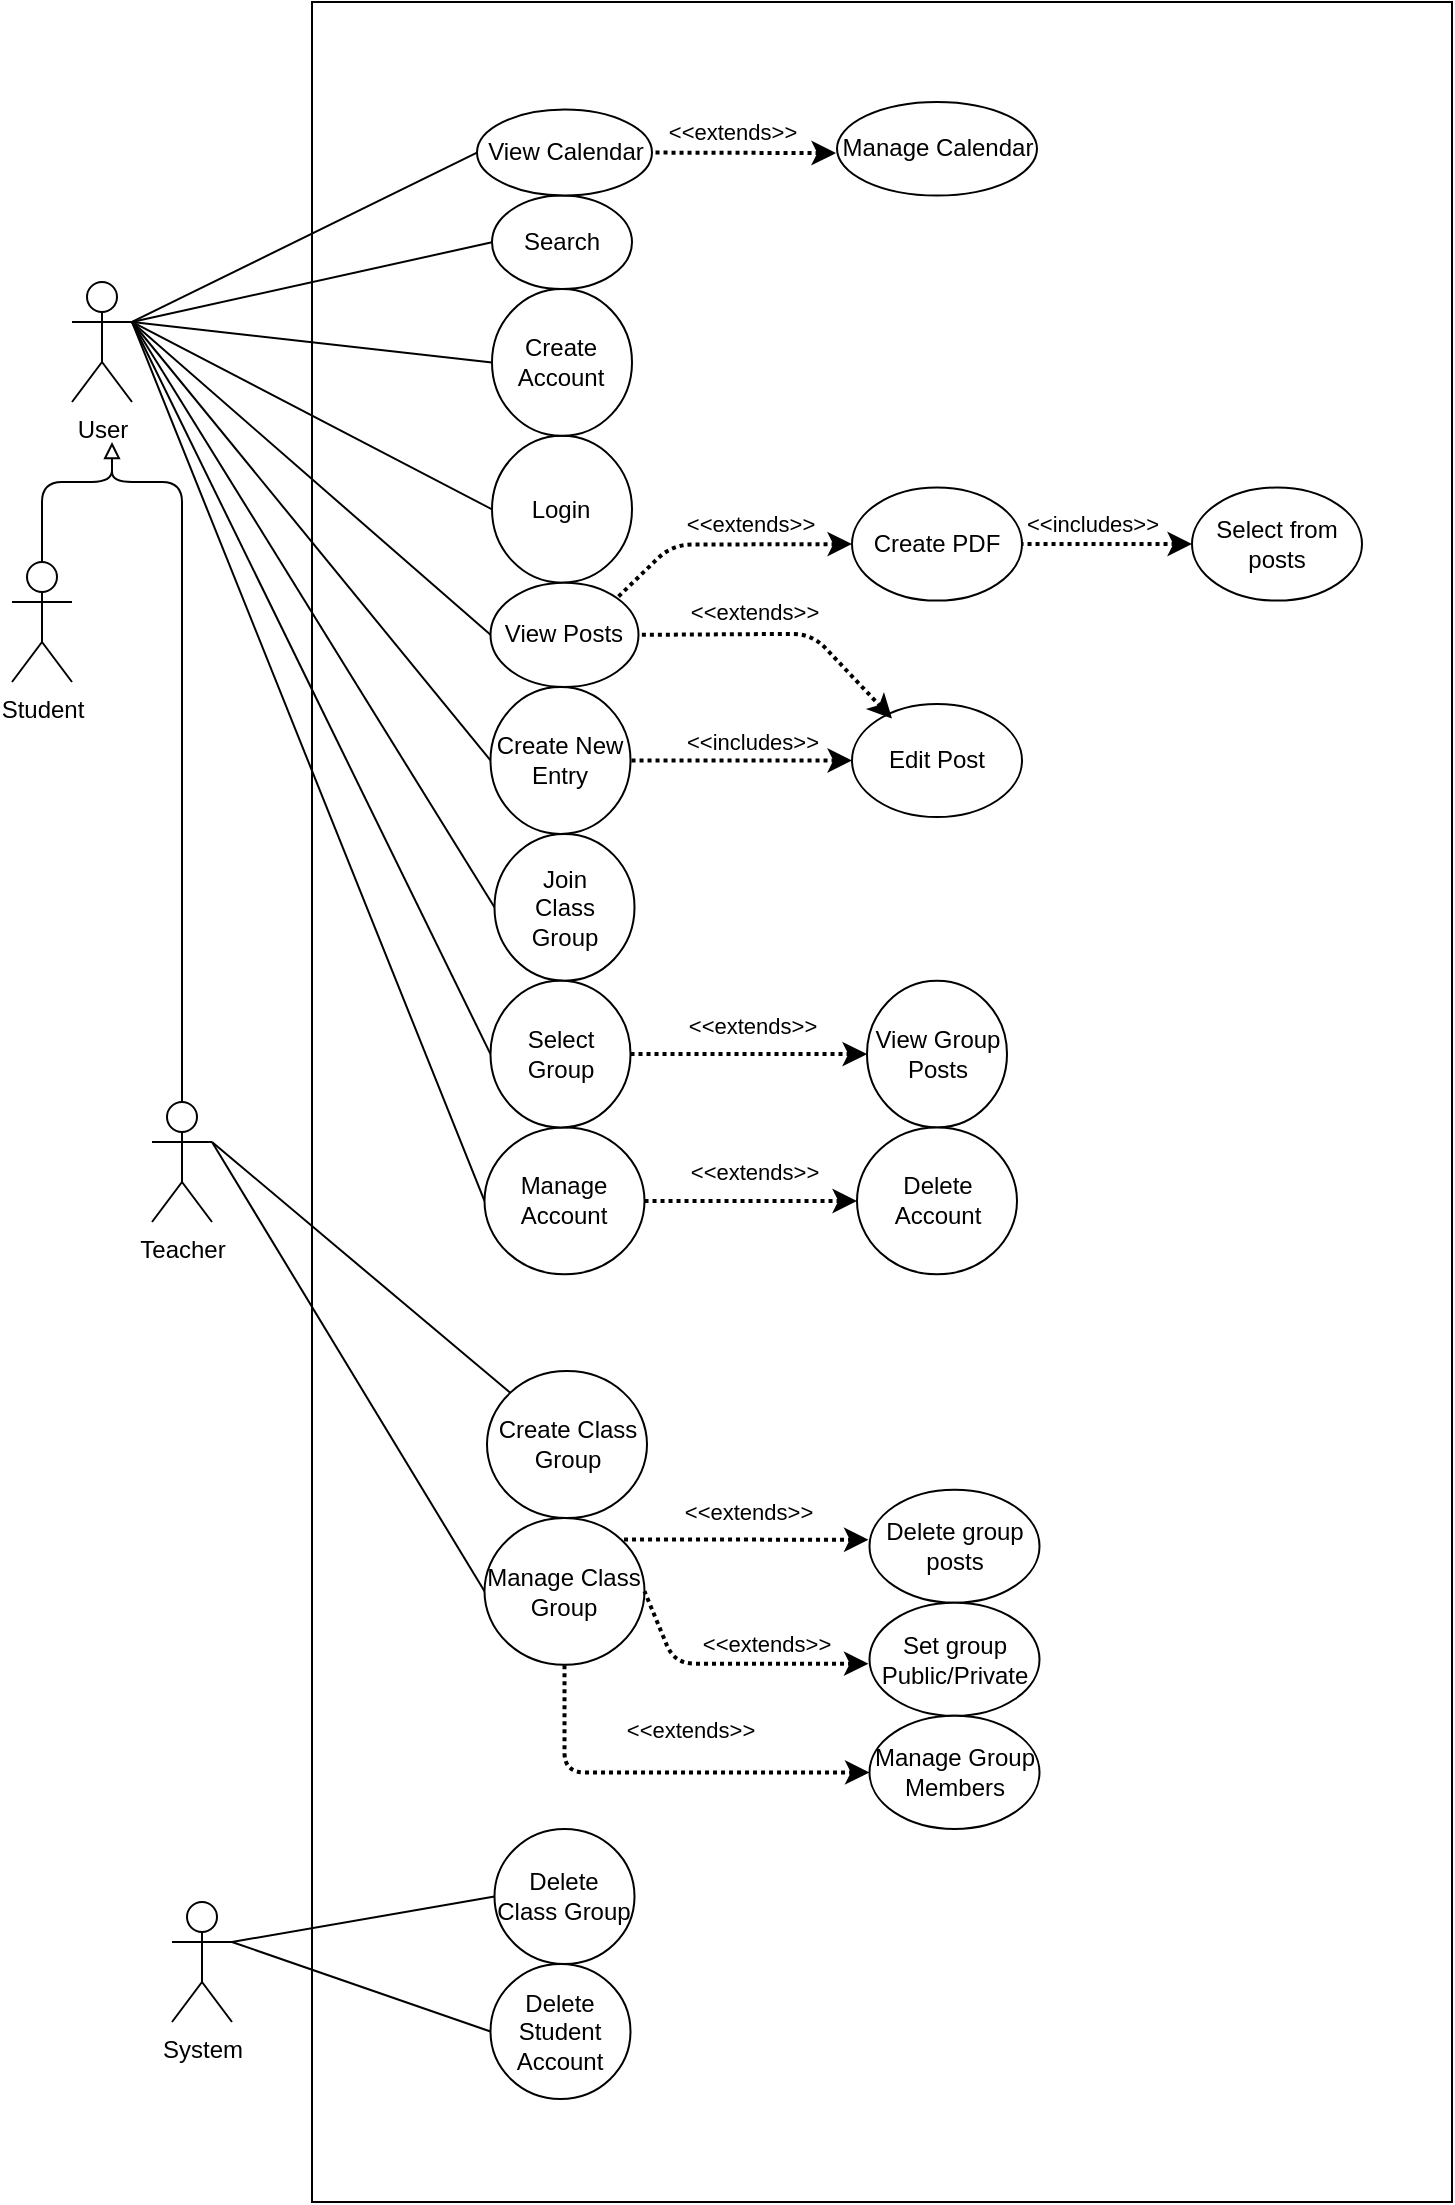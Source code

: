 <mxfile version="15.0.6" type="github">
  <diagram id="fqCkSu9vm9ViEe0apabM" name="Page-1">
    <mxGraphModel dx="1673" dy="885" grid="1" gridSize="10" guides="1" tooltips="1" connect="1" arrows="1" fold="1" page="1" pageScale="1" pageWidth="850" pageHeight="1100" math="0" shadow="0">
      <root>
        <mxCell id="0" />
        <mxCell id="1" parent="0" />
        <mxCell id="fLl7zNiIbhaQUai4kMTF-9" value="" style="rounded=0;whiteSpace=wrap;html=1;" vertex="1" parent="1">
          <mxGeometry x="190" width="570" height="1100" as="geometry" />
        </mxCell>
        <mxCell id="X9dqfl4tY2rCqgY5y9d6-3" value="" style="endArrow=none;html=1;entryX=0;entryY=0.5;entryDx=0;entryDy=0;exitX=1;exitY=0.333;exitDx=0;exitDy=0;exitPerimeter=0;" parent="1" source="eBUl5PKIcwthUoLDVHWo-1" target="fLl7zNiIbhaQUai4kMTF-19" edge="1">
          <mxGeometry width="50" height="50" relative="1" as="geometry">
            <mxPoint x="160" y="181.514" as="sourcePoint" />
            <mxPoint x="320.0" y="98.962" as="targetPoint" />
          </mxGeometry>
        </mxCell>
        <mxCell id="X9dqfl4tY2rCqgY5y9d6-2" value="" style="endArrow=none;html=1;entryX=0;entryY=0.5;entryDx=0;entryDy=0;exitX=1;exitY=0.333;exitDx=0;exitDy=0;exitPerimeter=0;" parent="1" source="eBUl5PKIcwthUoLDVHWo-1" target="fLl7zNiIbhaQUai4kMTF-20" edge="1">
          <mxGeometry width="50" height="50" relative="1" as="geometry">
            <mxPoint x="160" y="166" as="sourcePoint" />
            <mxPoint x="312.5" y="54.103" as="targetPoint" />
          </mxGeometry>
        </mxCell>
        <mxCell id="X9dqfl4tY2rCqgY5y9d6-4" value="" style="endArrow=none;html=1;entryX=0;entryY=0.5;entryDx=0;entryDy=0;exitX=1;exitY=0.333;exitDx=0;exitDy=0;exitPerimeter=0;" parent="1" source="eBUl5PKIcwthUoLDVHWo-1" target="fLl7zNiIbhaQUai4kMTF-17" edge="1">
          <mxGeometry width="50" height="50" relative="1" as="geometry">
            <mxPoint x="160" y="190" as="sourcePoint" />
            <mxPoint x="320.0" y="159.047" as="targetPoint" />
          </mxGeometry>
        </mxCell>
        <mxCell id="X9dqfl4tY2rCqgY5y9d6-5" value="" style="endArrow=none;html=1;entryX=0;entryY=0.5;entryDx=0;entryDy=0;exitX=1;exitY=0.333;exitDx=0;exitDy=0;exitPerimeter=0;" parent="1" source="eBUl5PKIcwthUoLDVHWo-1" target="fLl7zNiIbhaQUai4kMTF-14" edge="1">
          <mxGeometry width="50" height="50" relative="1" as="geometry">
            <mxPoint x="160" y="192.036" as="sourcePoint" />
            <mxPoint x="320.0" y="232.453" as="targetPoint" />
          </mxGeometry>
        </mxCell>
        <mxCell id="X9dqfl4tY2rCqgY5y9d6-6" value="" style="endArrow=none;html=1;entryX=0;entryY=0.5;entryDx=0;entryDy=0;exitX=1;exitY=0.333;exitDx=0;exitDy=0;exitPerimeter=0;" parent="1" source="eBUl5PKIcwthUoLDVHWo-1" target="fLl7zNiIbhaQUai4kMTF-12" edge="1">
          <mxGeometry width="50" height="50" relative="1" as="geometry">
            <mxPoint x="170" y="240" as="sourcePoint" />
            <mxPoint x="316.25" y="578.278" as="targetPoint" />
          </mxGeometry>
        </mxCell>
        <mxCell id="X9dqfl4tY2rCqgY5y9d6-7" value="" style="endArrow=none;html=1;entryX=0;entryY=0.5;entryDx=0;entryDy=0;" parent="1" target="fLl7zNiIbhaQUai4kMTF-23" edge="1">
          <mxGeometry width="50" height="50" relative="1" as="geometry">
            <mxPoint x="100" y="160" as="sourcePoint" />
            <mxPoint x="319.25" y="295.256" as="targetPoint" />
          </mxGeometry>
        </mxCell>
        <mxCell id="X9dqfl4tY2rCqgY5y9d6-8" value="" style="endArrow=none;html=1;entryX=0;entryY=0.5;entryDx=0;entryDy=0;exitX=1;exitY=0.333;exitDx=0;exitDy=0;exitPerimeter=0;" parent="1" source="eBUl5PKIcwthUoLDVHWo-1" target="fLl7zNiIbhaQUai4kMTF-36" edge="1">
          <mxGeometry width="50" height="50" relative="1" as="geometry">
            <mxPoint x="160" y="210" as="sourcePoint" />
            <mxPoint x="319.25" y="504.872" as="targetPoint" />
          </mxGeometry>
        </mxCell>
        <mxCell id="X9dqfl4tY2rCqgY5y9d6-9" value="" style="endArrow=none;html=1;entryX=0;entryY=0.5;entryDx=0;entryDy=0;exitX=1;exitY=0.333;exitDx=0;exitDy=0;exitPerimeter=0;" parent="1" source="eBUl5PKIcwthUoLDVHWo-1" target="fLl7zNiIbhaQUai4kMTF-33" edge="1">
          <mxGeometry width="50" height="50" relative="1" as="geometry">
            <mxPoint x="160" y="200" as="sourcePoint" />
            <mxPoint x="321.25" y="431.466" as="targetPoint" />
          </mxGeometry>
        </mxCell>
        <mxCell id="X9dqfl4tY2rCqgY5y9d6-10" value="" style="endArrow=none;html=1;entryX=0;entryY=0.5;entryDx=0;entryDy=0;" parent="1" target="fLl7zNiIbhaQUai4kMTF-31" edge="1">
          <mxGeometry width="50" height="50" relative="1" as="geometry">
            <mxPoint x="100" y="160" as="sourcePoint" />
            <mxPoint x="319.25" y="358.059" as="targetPoint" />
          </mxGeometry>
        </mxCell>
        <mxCell id="eBUl5PKIcwthUoLDVHWo-1" value="User" style="shape=umlActor;verticalLabelPosition=bottom;verticalAlign=top;html=1;outlineConnect=0;" parent="1" vertex="1">
          <mxGeometry x="70" y="140" width="30" height="60" as="geometry" />
        </mxCell>
        <mxCell id="eBUl5PKIcwthUoLDVHWo-2" value="Student" style="shape=umlActor;verticalLabelPosition=bottom;verticalAlign=top;html=1;outlineConnect=0;" parent="1" vertex="1">
          <mxGeometry x="40" y="280" width="30" height="60" as="geometry" />
        </mxCell>
        <mxCell id="eBUl5PKIcwthUoLDVHWo-3" value="Teacher" style="shape=umlActor;verticalLabelPosition=bottom;verticalAlign=top;html=1;outlineConnect=0;" parent="1" vertex="1">
          <mxGeometry x="110" y="550" width="30" height="60" as="geometry" />
        </mxCell>
        <mxCell id="eBUl5PKIcwthUoLDVHWo-4" value="" style="endArrow=block;html=1;endFill=0;exitX=0.5;exitY=0;exitDx=0;exitDy=0;exitPerimeter=0;" parent="1" source="eBUl5PKIcwthUoLDVHWo-2" edge="1">
          <mxGeometry width="50" height="50" relative="1" as="geometry">
            <mxPoint x="50" y="270" as="sourcePoint" />
            <mxPoint x="90" y="220" as="targetPoint" />
            <Array as="points">
              <mxPoint x="55" y="240" />
              <mxPoint x="90" y="240" />
            </Array>
          </mxGeometry>
        </mxCell>
        <mxCell id="eBUl5PKIcwthUoLDVHWo-5" value="" style="endArrow=none;html=1;exitX=0.5;exitY=0;exitDx=0;exitDy=0;exitPerimeter=0;" parent="1" source="eBUl5PKIcwthUoLDVHWo-3" edge="1">
          <mxGeometry width="50" height="50" relative="1" as="geometry">
            <mxPoint x="90" y="280" as="sourcePoint" />
            <mxPoint x="90" y="230" as="targetPoint" />
            <Array as="points">
              <mxPoint x="125" y="240" />
              <mxPoint x="90" y="240" />
            </Array>
          </mxGeometry>
        </mxCell>
        <mxCell id="eBUl5PKIcwthUoLDVHWo-16" value="" style="endArrow=none;html=1;exitX=1;exitY=0.333;exitDx=0;exitDy=0;exitPerimeter=0;entryX=0;entryY=0;entryDx=0;entryDy=0;" parent="1" source="eBUl5PKIcwthUoLDVHWo-3" target="fLl7zNiIbhaQUai4kMTF-38" edge="1">
          <mxGeometry width="50" height="50" relative="1" as="geometry">
            <mxPoint x="150" y="560" as="sourcePoint" />
            <mxPoint x="317.5" y="700.078" as="targetPoint" />
          </mxGeometry>
        </mxCell>
        <mxCell id="eBUl5PKIcwthUoLDVHWo-17" value="" style="endArrow=none;html=1;entryX=0;entryY=0.5;entryDx=0;entryDy=0;exitX=1;exitY=0.333;exitDx=0;exitDy=0;exitPerimeter=0;" parent="1" source="eBUl5PKIcwthUoLDVHWo-3" target="fLl7zNiIbhaQUai4kMTF-39" edge="1">
          <mxGeometry width="50" height="50" relative="1" as="geometry">
            <mxPoint x="160" y="610" as="sourcePoint" />
            <mxPoint x="316.25" y="773.484" as="targetPoint" />
          </mxGeometry>
        </mxCell>
        <mxCell id="fLl7zNiIbhaQUai4kMTF-4" value="Delete Class Group" style="ellipse;whiteSpace=wrap;html=1;" vertex="1" parent="1">
          <mxGeometry x="281.25" y="913.47" width="70" height="67.5" as="geometry" />
        </mxCell>
        <mxCell id="fLl7zNiIbhaQUai4kMTF-5" value="Delete Student Account" style="ellipse;whiteSpace=wrap;html=1;" vertex="1" parent="1">
          <mxGeometry x="279.25" y="980.97" width="70" height="67.5" as="geometry" />
        </mxCell>
        <mxCell id="fLl7zNiIbhaQUai4kMTF-6" value="" style="endArrow=none;html=1;exitX=1;exitY=0.333;exitDx=0;exitDy=0;exitPerimeter=0;entryX=0;entryY=0.5;entryDx=0;entryDy=0;" edge="1" parent="1" source="fLl7zNiIbhaQUai4kMTF-50" target="fLl7zNiIbhaQUai4kMTF-4">
          <mxGeometry width="50" height="50" relative="1" as="geometry">
            <mxPoint x="130" y="1003.47" as="sourcePoint" />
            <mxPoint x="190" y="883.47" as="targetPoint" />
          </mxGeometry>
        </mxCell>
        <mxCell id="fLl7zNiIbhaQUai4kMTF-7" value="" style="endArrow=none;html=1;entryX=0;entryY=0.5;entryDx=0;entryDy=0;exitX=1;exitY=0.333;exitDx=0;exitDy=0;exitPerimeter=0;" edge="1" parent="1" source="fLl7zNiIbhaQUai4kMTF-50" target="fLl7zNiIbhaQUai4kMTF-5">
          <mxGeometry width="50" height="50" relative="1" as="geometry">
            <mxPoint x="110" y="1003" as="sourcePoint" />
            <mxPoint x="320" y="957.22" as="targetPoint" />
          </mxGeometry>
        </mxCell>
        <mxCell id="fLl7zNiIbhaQUai4kMTF-10" value="&amp;lt;&amp;lt;includes&amp;gt;&amp;gt;" style="endArrow=none;html=1;strokeWidth=2;startArrow=classic;startFill=1;entryX=1;entryY=0.5;entryDx=0;entryDy=0;exitX=0;exitY=0.5;exitDx=0;exitDy=0;dashed=1;dashPattern=1 1;" edge="1" parent="1" source="fLl7zNiIbhaQUai4kMTF-24" target="fLl7zNiIbhaQUai4kMTF-31">
          <mxGeometry x="-0.097" y="-9" width="50" height="50" relative="1" as="geometry">
            <mxPoint x="250" y="375.977" as="sourcePoint" />
            <mxPoint x="330" y="388.211" as="targetPoint" />
            <Array as="points" />
            <mxPoint as="offset" />
          </mxGeometry>
        </mxCell>
        <mxCell id="fLl7zNiIbhaQUai4kMTF-11" value="&amp;lt;&amp;lt;extends&amp;gt;&amp;gt;" style="endArrow=none;html=1;strokeWidth=2;startArrow=classic;startFill=1;dashed=1;dashPattern=1 1;entryX=1;entryY=0.5;entryDx=0;entryDy=0;exitX=0;exitY=0.5;exitDx=0;exitDy=0;" edge="1" parent="1" source="fLl7zNiIbhaQUai4kMTF-22" target="fLl7zNiIbhaQUai4kMTF-36">
          <mxGeometry x="-0.028" y="-14" width="50" height="50" relative="1" as="geometry">
            <mxPoint x="480" y="543.18" as="sourcePoint" />
            <mxPoint x="190" y="435.619" as="targetPoint" />
            <Array as="points" />
            <mxPoint as="offset" />
          </mxGeometry>
        </mxCell>
        <mxCell id="fLl7zNiIbhaQUai4kMTF-12" value="Manage Account" style="ellipse;whiteSpace=wrap;html=1;" vertex="1" parent="1">
          <mxGeometry x="276.25" y="562.755" width="80" height="73.406" as="geometry" />
        </mxCell>
        <mxCell id="fLl7zNiIbhaQUai4kMTF-13" value="" style="group" vertex="1" connectable="0" parent="1">
          <mxGeometry x="280" y="216.93" width="70" height="73.406" as="geometry" />
        </mxCell>
        <mxCell id="fLl7zNiIbhaQUai4kMTF-14" value="" style="ellipse;whiteSpace=wrap;html=1;" vertex="1" parent="fLl7zNiIbhaQUai4kMTF-13">
          <mxGeometry width="70" height="73.406" as="geometry" />
        </mxCell>
        <mxCell id="fLl7zNiIbhaQUai4kMTF-15" value="&lt;div&gt;Login&lt;/div&gt;" style="text;html=1;strokeColor=none;fillColor=none;align=center;verticalAlign=middle;whiteSpace=wrap;rounded=0;" vertex="1" parent="fLl7zNiIbhaQUai4kMTF-13">
          <mxGeometry x="23.333" y="27.527" width="23.333" height="18.352" as="geometry" />
        </mxCell>
        <mxCell id="fLl7zNiIbhaQUai4kMTF-16" value="" style="group" vertex="1" connectable="0" parent="1">
          <mxGeometry x="280" y="143.524" width="70" height="73.406" as="geometry" />
        </mxCell>
        <mxCell id="fLl7zNiIbhaQUai4kMTF-17" value="" style="ellipse;whiteSpace=wrap;html=1;" vertex="1" parent="fLl7zNiIbhaQUai4kMTF-16">
          <mxGeometry width="70" height="73.406" as="geometry" />
        </mxCell>
        <mxCell id="fLl7zNiIbhaQUai4kMTF-18" value="Create Account" style="text;html=1;strokeColor=none;fillColor=none;align=center;verticalAlign=middle;whiteSpace=wrap;rounded=0;" vertex="1" parent="fLl7zNiIbhaQUai4kMTF-16">
          <mxGeometry x="23.333" y="27.527" width="23.333" height="18.352" as="geometry" />
        </mxCell>
        <mxCell id="fLl7zNiIbhaQUai4kMTF-19" value="Search" style="ellipse;whiteSpace=wrap;html=1;" vertex="1" parent="1">
          <mxGeometry x="280" y="96.761" width="70" height="46.763" as="geometry" />
        </mxCell>
        <mxCell id="fLl7zNiIbhaQUai4kMTF-20" value="View Calendar" style="ellipse;whiteSpace=wrap;html=1;" vertex="1" parent="1">
          <mxGeometry x="272.5" y="53.805" width="87.5" height="42.956" as="geometry" />
        </mxCell>
        <mxCell id="fLl7zNiIbhaQUai4kMTF-21" value="Manage Calendar" style="ellipse;whiteSpace=wrap;html=1;" vertex="1" parent="1">
          <mxGeometry x="452.5" y="49.999" width="100" height="46.763" as="geometry" />
        </mxCell>
        <mxCell id="fLl7zNiIbhaQUai4kMTF-22" value="View Group Posts" style="ellipse;whiteSpace=wrap;html=1;" vertex="1" parent="1">
          <mxGeometry x="467.5" y="489.349" width="70" height="73.406" as="geometry" />
        </mxCell>
        <mxCell id="fLl7zNiIbhaQUai4kMTF-23" value="View Posts" style="ellipse;whiteSpace=wrap;html=1;" vertex="1" parent="1">
          <mxGeometry x="279.25" y="290.336" width="74" height="52.2" as="geometry" />
        </mxCell>
        <mxCell id="fLl7zNiIbhaQUai4kMTF-24" value="Edit Post" style="ellipse;whiteSpace=wrap;html=1;" vertex="1" parent="1">
          <mxGeometry x="460" y="350.964" width="85" height="56.55" as="geometry" />
        </mxCell>
        <mxCell id="fLl7zNiIbhaQUai4kMTF-25" value="Create PDF" style="ellipse;whiteSpace=wrap;html=1;" vertex="1" parent="1">
          <mxGeometry x="460" y="242.758" width="85" height="56.55" as="geometry" />
        </mxCell>
        <mxCell id="fLl7zNiIbhaQUai4kMTF-26" value="&amp;lt;&amp;lt;extends&amp;gt;&amp;gt;" style="endArrow=none;html=1;strokeWidth=2;startArrow=classic;startFill=1;entryX=1;entryY=0.5;entryDx=0;entryDy=0;dashed=1;dashPattern=1 1;" edge="1" parent="1" target="fLl7zNiIbhaQUai4kMTF-20">
          <mxGeometry x="0.131" y="-10" width="50" height="50" relative="1" as="geometry">
            <mxPoint x="452" y="75.555" as="sourcePoint" />
            <mxPoint x="170" y="86.43" as="targetPoint" />
            <Array as="points" />
            <mxPoint as="offset" />
          </mxGeometry>
        </mxCell>
        <mxCell id="fLl7zNiIbhaQUai4kMTF-27" value="&amp;lt;&amp;lt;extends&amp;gt;&amp;gt;" style="endArrow=none;html=1;strokeWidth=2;startArrow=classic;startFill=1;dashed=1;dashPattern=1 1;entryX=1;entryY=0.5;entryDx=0;entryDy=0;" edge="1" parent="1" target="fLl7zNiIbhaQUai4kMTF-23">
          <mxGeometry x="0.203" y="-11" width="50" height="50" relative="1" as="geometry">
            <mxPoint x="480" y="358.305" as="sourcePoint" />
            <mxPoint x="160" y="333.293" as="targetPoint" />
            <Array as="points">
              <mxPoint x="440" y="315.893" />
            </Array>
            <mxPoint as="offset" />
          </mxGeometry>
        </mxCell>
        <mxCell id="fLl7zNiIbhaQUai4kMTF-28" value="&amp;lt;&amp;lt;extends&amp;gt;&amp;gt;" style="endArrow=none;html=1;strokeWidth=2;startArrow=classic;startFill=1;exitX=0;exitY=0.5;exitDx=0;exitDy=0;dashed=1;dashPattern=1 1;entryX=1;entryY=0;entryDx=0;entryDy=0;" edge="1" parent="1" source="fLl7zNiIbhaQUai4kMTF-25" target="fLl7zNiIbhaQUai4kMTF-23">
          <mxGeometry x="-0.212" y="-10" width="50" height="50" relative="1" as="geometry">
            <mxPoint x="272.351" y="375.079" as="sourcePoint" />
            <mxPoint x="163.25" y="327.311" as="targetPoint" />
            <Array as="points">
              <mxPoint x="370" y="271.305" />
            </Array>
            <mxPoint as="offset" />
          </mxGeometry>
        </mxCell>
        <mxCell id="fLl7zNiIbhaQUai4kMTF-29" value="Select from posts" style="ellipse;whiteSpace=wrap;html=1;" vertex="1" parent="1">
          <mxGeometry x="630" y="242.758" width="85" height="56.55" as="geometry" />
        </mxCell>
        <mxCell id="fLl7zNiIbhaQUai4kMTF-30" value="&amp;lt;&amp;lt;includes&amp;gt;&amp;gt;" style="endArrow=none;html=1;strokeWidth=2;startArrow=classic;startFill=1;entryX=1;entryY=0.5;entryDx=0;entryDy=0;exitX=0;exitY=0.5;exitDx=0;exitDy=0;dashed=1;dashPattern=1 1;" edge="1" parent="1" source="fLl7zNiIbhaQUai4kMTF-29" target="fLl7zNiIbhaQUai4kMTF-25">
          <mxGeometry x="0.176" y="-10" width="50" height="50" relative="1" as="geometry">
            <mxPoint x="245" y="351.508" as="sourcePoint" />
            <mxPoint x="160" y="343.352" as="targetPoint" />
            <Array as="points" />
            <mxPoint as="offset" />
          </mxGeometry>
        </mxCell>
        <mxCell id="fLl7zNiIbhaQUai4kMTF-31" value="Create New Entry" style="ellipse;whiteSpace=wrap;html=1;" vertex="1" parent="1">
          <mxGeometry x="279.25" y="342.536" width="70" height="73.406" as="geometry" />
        </mxCell>
        <mxCell id="fLl7zNiIbhaQUai4kMTF-32" value="" style="group" vertex="1" connectable="0" parent="1">
          <mxGeometry x="281.25" y="415.943" width="70" height="73.406" as="geometry" />
        </mxCell>
        <mxCell id="fLl7zNiIbhaQUai4kMTF-33" value="" style="ellipse;whiteSpace=wrap;html=1;" vertex="1" parent="fLl7zNiIbhaQUai4kMTF-32">
          <mxGeometry width="70" height="73.406" as="geometry" />
        </mxCell>
        <mxCell id="fLl7zNiIbhaQUai4kMTF-34" value="Join Class Group" style="text;html=1;strokeColor=none;fillColor=none;align=center;verticalAlign=middle;whiteSpace=wrap;rounded=0;" vertex="1" parent="fLl7zNiIbhaQUai4kMTF-32">
          <mxGeometry x="23.333" y="27.527" width="23.333" height="18.352" as="geometry" />
        </mxCell>
        <mxCell id="fLl7zNiIbhaQUai4kMTF-35" value="" style="group" vertex="1" connectable="0" parent="1">
          <mxGeometry x="279.25" y="489.349" width="70" height="73.406" as="geometry" />
        </mxCell>
        <mxCell id="fLl7zNiIbhaQUai4kMTF-36" value="" style="ellipse;whiteSpace=wrap;html=1;" vertex="1" parent="fLl7zNiIbhaQUai4kMTF-35">
          <mxGeometry width="70" height="73.406" as="geometry" />
        </mxCell>
        <mxCell id="fLl7zNiIbhaQUai4kMTF-37" value="Select Group" style="text;html=1;strokeColor=none;fillColor=none;align=center;verticalAlign=middle;whiteSpace=wrap;rounded=0;" vertex="1" parent="fLl7zNiIbhaQUai4kMTF-35">
          <mxGeometry x="23.333" y="27.527" width="23.333" height="18.352" as="geometry" />
        </mxCell>
        <mxCell id="fLl7zNiIbhaQUai4kMTF-38" value="Create Class Group" style="ellipse;whiteSpace=wrap;html=1;" vertex="1" parent="1">
          <mxGeometry x="277.5" y="684.555" width="80" height="73.406" as="geometry" />
        </mxCell>
        <mxCell id="fLl7zNiIbhaQUai4kMTF-39" value="Manage Class Group" style="ellipse;whiteSpace=wrap;html=1;" vertex="1" parent="1">
          <mxGeometry x="276.25" y="757.961" width="80" height="73.406" as="geometry" />
        </mxCell>
        <mxCell id="fLl7zNiIbhaQUai4kMTF-40" value="Delete group posts" style="ellipse;whiteSpace=wrap;html=1;" vertex="1" parent="1">
          <mxGeometry x="468.75" y="743.824" width="85" height="56.55" as="geometry" />
        </mxCell>
        <mxCell id="fLl7zNiIbhaQUai4kMTF-41" value="Set group Public/Private" style="ellipse;whiteSpace=wrap;html=1;" vertex="1" parent="1">
          <mxGeometry x="468.75" y="800.374" width="85" height="56.55" as="geometry" />
        </mxCell>
        <mxCell id="fLl7zNiIbhaQUai4kMTF-42" value="Manage Group Members" style="ellipse;whiteSpace=wrap;html=1;" vertex="1" parent="1">
          <mxGeometry x="468.75" y="856.924" width="85" height="56.55" as="geometry" />
        </mxCell>
        <mxCell id="fLl7zNiIbhaQUai4kMTF-43" value="&amp;lt;&amp;lt;extends&amp;gt;&amp;gt;" style="endArrow=none;html=1;strokeWidth=2;startArrow=classic;startFill=1;dashed=1;dashPattern=1 1;entryX=1;entryY=0;entryDx=0;entryDy=0;" edge="1" parent="1" target="fLl7zNiIbhaQUai4kMTF-39">
          <mxGeometry x="-0.028" y="-14" width="50" height="50" relative="1" as="geometry">
            <mxPoint x="468.25" y="768.836" as="sourcePoint" />
            <mxPoint x="-28.75" y="765.215" as="targetPoint" />
            <Array as="points" />
            <mxPoint as="offset" />
          </mxGeometry>
        </mxCell>
        <mxCell id="fLl7zNiIbhaQUai4kMTF-44" value="&amp;lt;&amp;lt;extends&amp;gt;&amp;gt;" style="endArrow=none;html=1;strokeWidth=2;startArrow=classic;startFill=1;dashed=1;dashPattern=1 1;exitX=0;exitY=0.5;exitDx=0;exitDy=0;entryX=0.5;entryY=1;entryDx=0;entryDy=0;" edge="1" parent="1" source="fLl7zNiIbhaQUai4kMTF-42" target="fLl7zNiIbhaQUai4kMTF-39">
          <mxGeometry x="-0.127" y="-21" width="50" height="50" relative="1" as="geometry">
            <mxPoint x="43.79" y="967.272" as="sourcePoint" />
            <mxPoint x="-78.75" y="874.324" as="targetPoint" />
            <Array as="points">
              <mxPoint x="316.25" y="885.199" />
            </Array>
            <mxPoint as="offset" />
          </mxGeometry>
        </mxCell>
        <mxCell id="fLl7zNiIbhaQUai4kMTF-45" value="&amp;lt;&amp;lt;extends&amp;gt;&amp;gt;" style="endArrow=none;html=1;strokeWidth=2;startArrow=classic;startFill=1;dashed=1;dashPattern=1 1;entryX=1;entryY=0.5;entryDx=0;entryDy=0;" edge="1" parent="1" target="fLl7zNiIbhaQUai4kMTF-39">
          <mxGeometry x="-0.245" y="-10" width="50" height="50" relative="1" as="geometry">
            <mxPoint x="468.25" y="830.824" as="sourcePoint" />
            <mxPoint x="-53.791" y="787.904" as="targetPoint" />
            <Array as="points">
              <mxPoint x="371.25" y="830.824" />
            </Array>
            <mxPoint as="offset" />
          </mxGeometry>
        </mxCell>
        <mxCell id="fLl7zNiIbhaQUai4kMTF-46" value="Delete Account" style="ellipse;whiteSpace=wrap;html=1;" vertex="1" parent="1">
          <mxGeometry x="462.5" y="562.755" width="80" height="73.406" as="geometry" />
        </mxCell>
        <mxCell id="fLl7zNiIbhaQUai4kMTF-47" value="&amp;lt;&amp;lt;extends&amp;gt;&amp;gt;" style="endArrow=none;html=1;strokeWidth=2;startArrow=classic;startFill=1;dashed=1;dashPattern=1 1;entryX=1;entryY=0.5;entryDx=0;entryDy=0;exitX=0;exitY=0.5;exitDx=0;exitDy=0;" edge="1" parent="1" source="fLl7zNiIbhaQUai4kMTF-46" target="fLl7zNiIbhaQUai4kMTF-12">
          <mxGeometry x="-0.028" y="-14" width="50" height="50" relative="1" as="geometry">
            <mxPoint x="271.5" y="564.93" as="sourcePoint" />
            <mxPoint x="153.25" y="564.93" as="targetPoint" />
            <Array as="points" />
            <mxPoint as="offset" />
          </mxGeometry>
        </mxCell>
        <mxCell id="fLl7zNiIbhaQUai4kMTF-50" value="System" style="shape=umlActor;verticalLabelPosition=bottom;verticalAlign=top;html=1;outlineConnect=0;" vertex="1" parent="1">
          <mxGeometry x="120" y="950" width="30" height="60" as="geometry" />
        </mxCell>
      </root>
    </mxGraphModel>
  </diagram>
</mxfile>
